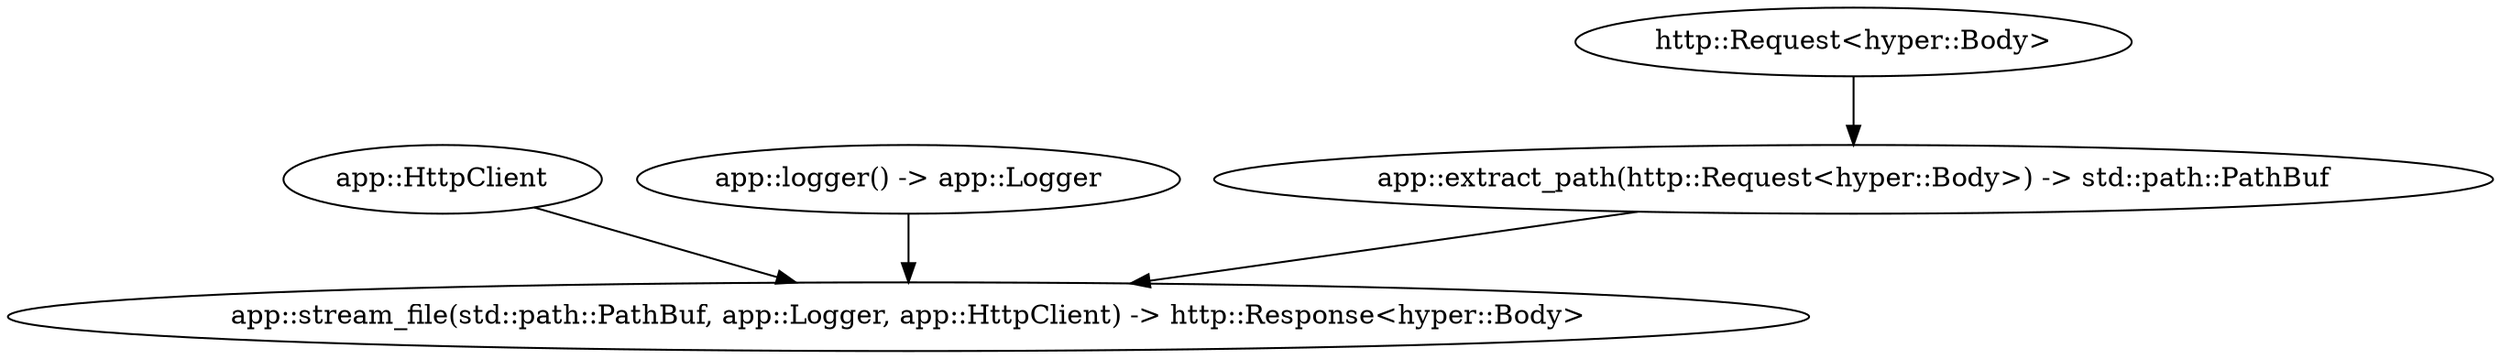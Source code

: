digraph "/home" {
    0 [ label = "app::stream_file(std::path::PathBuf, app::Logger, app::HttpClient) -> http::Response<hyper::Body>"]
    1 [ label = "app::HttpClient"]
    2 [ label = "app::logger() -> app::Logger"]
    3 [ label = "app::extract_path(http::Request<hyper::Body>) -> std::path::PathBuf"]
    4 [ label = "http::Request<hyper::Body>"]
    1 -> 0 [ ]
    2 -> 0 [ ]
    3 -> 0 [ ]
    4 -> 3 [ ]
}
digraph app_state {
    0 [ label = "crate::ApplicationState(app::HttpClient) -> crate::ApplicationState"]
    1 [ label = "app::http_client(app::Config) -> app::HttpClient"]
    2 [ label = "app::Config"]
    1 -> 0 [ ]
    2 -> 1 [ ]
}